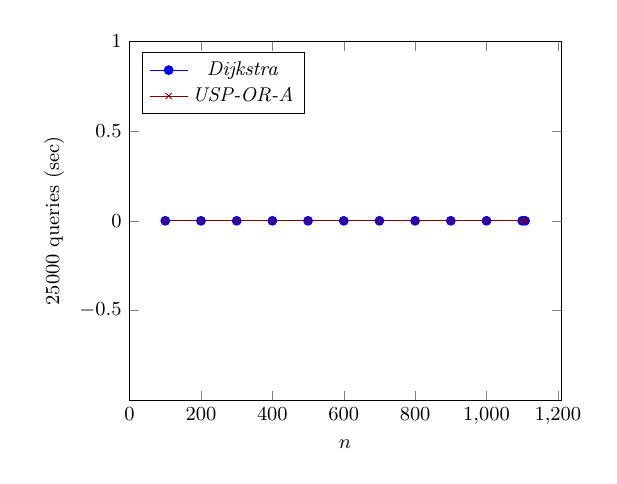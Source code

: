 \tikzstyle{textstyle}=[font=\fontsize{9}{9}\selectfont]
\begin{tikzpicture}[textstyle, scale=0.8]
    \begin{axis}[
        xlabel={$n$},
        ylabel={$25000$ queries (sec)},
		legend pos=north west
        ]
        
    \addplot[smooth,mark=*,color=blue] plot coordinates {
		(100,0)
		(200,0)
		(300,0)
		(400,0)
		(500,0)
		(600,0)
		(700,0)
		(800,0)
		(900,0)
		(1000,0)
		(1100,0)
		(1108,0)
    };
    \addlegendentry{\textit{Dijkstra}}
    
    \addplot[smooth,mark=x,color=black!50!red] plot coordinates {
		(100,0)
		(200,0)
		(300,0)
		(400,0)
		(500,0)
		(600,0)
		(700,0)
		(800,0)
		(900,0)
		(1000,0)
		(1100,0)
		(1108,0)
    };
    \addlegendentry{\textit{USP-OR-A}}
    
    \end{axis}
\end{tikzpicture}
